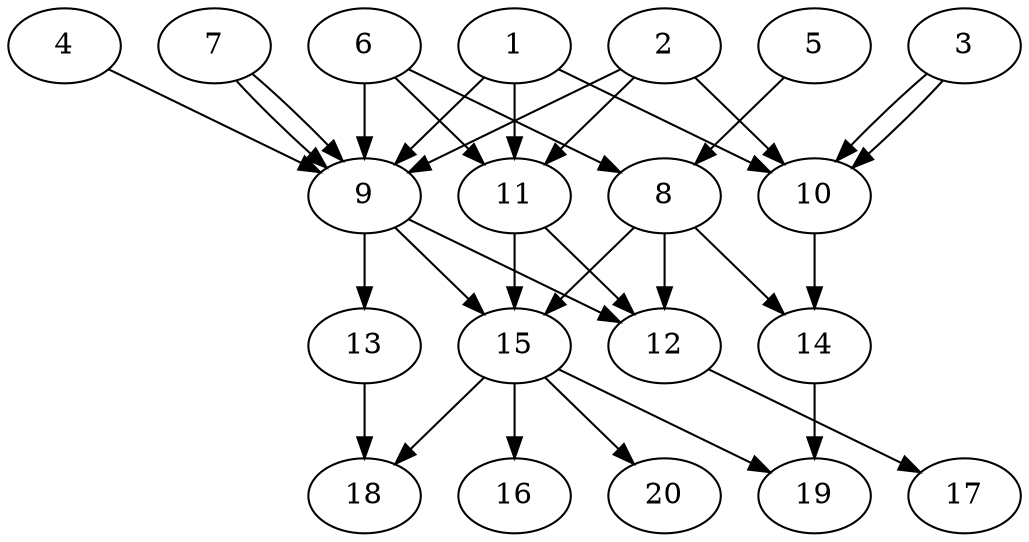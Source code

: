 // DAG automatically generated by daggen at Tue Jul 23 14:34:08 2019
// ./daggen --dot -n 20 --ccr 0.3 --fat 0.7 --regular 0.5 --density 0.8 --mindata 5242880 --maxdata 52428800 
digraph G {
  1 [size="87988907", alpha="0.16", expect_size="26396672"] 
  1 -> 9 [size ="26396672"]
  1 -> 10 [size ="26396672"]
  1 -> 11 [size ="26396672"]
  2 [size="37423787", alpha="0.18", expect_size="11227136"] 
  2 -> 9 [size ="11227136"]
  2 -> 10 [size ="11227136"]
  2 -> 11 [size ="11227136"]
  3 [size="141243733", alpha="0.13", expect_size="42373120"] 
  3 -> 10 [size ="42373120"]
  3 -> 10 [size ="42373120"]
  4 [size="121405440", alpha="0.20", expect_size="36421632"] 
  4 -> 9 [size ="36421632"]
  5 [size="138117120", alpha="0.14", expect_size="41435136"] 
  5 -> 8 [size ="41435136"]
  6 [size="151661227", alpha="0.16", expect_size="45498368"] 
  6 -> 8 [size ="45498368"]
  6 -> 9 [size ="45498368"]
  6 -> 11 [size ="45498368"]
  7 [size="160116053", alpha="0.04", expect_size="48034816"] 
  7 -> 9 [size ="48034816"]
  7 -> 9 [size ="48034816"]
  8 [size="154398720", alpha="0.02", expect_size="46319616"] 
  8 -> 12 [size ="46319616"]
  8 -> 14 [size ="46319616"]
  8 -> 15 [size ="46319616"]
  9 [size="162594133", alpha="0.07", expect_size="48778240"] 
  9 -> 12 [size ="48778240"]
  9 -> 13 [size ="48778240"]
  9 -> 15 [size ="48778240"]
  10 [size="80534187", alpha="0.09", expect_size="24160256"] 
  10 -> 14 [size ="24160256"]
  11 [size="113216853", alpha="0.08", expect_size="33965056"] 
  11 -> 12 [size ="33965056"]
  11 -> 15 [size ="33965056"]
  12 [size="79202987", alpha="0.11", expect_size="23760896"] 
  12 -> 17 [size ="23760896"]
  13 [size="60299947", alpha="0.02", expect_size="18089984"] 
  13 -> 18 [size ="18089984"]
  14 [size="160781653", alpha="0.04", expect_size="48234496"] 
  14 -> 19 [size ="48234496"]
  15 [size="158248960", alpha="0.07", expect_size="47474688"] 
  15 -> 16 [size ="47474688"]
  15 -> 18 [size ="47474688"]
  15 -> 19 [size ="47474688"]
  15 -> 20 [size ="47474688"]
  16 [size="111585280", alpha="0.06", expect_size="33475584"] 
  17 [size="78032213", alpha="0.06", expect_size="23409664"] 
  18 [size="110359893", alpha="0.17", expect_size="33107968"] 
  19 [size="123979093", alpha="0.16", expect_size="37193728"] 
  20 [size="24149333", alpha="0.15", expect_size="7244800"] 
}
